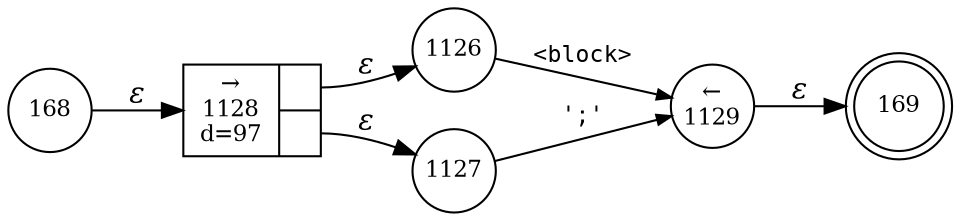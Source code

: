 digraph ATN {
rankdir=LR;
s169[fontsize=11, label="169", shape=doublecircle, fixedsize=true, width=.6];
s1126[fontsize=11,label="1126", shape=circle, fixedsize=true, width=.55, peripheries=1];
s1127[fontsize=11,label="1127", shape=circle, fixedsize=true, width=.55, peripheries=1];
s168[fontsize=11,label="168", shape=circle, fixedsize=true, width=.55, peripheries=1];
s1128[fontsize=11,label="{&rarr;\n1128\nd=97|{<p0>|<p1>}}", shape=record, fixedsize=false, peripheries=1];
s1129[fontsize=11,label="&larr;\n1129", shape=circle, fixedsize=true, width=.55, peripheries=1];
s168 -> s1128 [fontname="Times-Italic", label="&epsilon;"];
s1128:p0 -> s1126 [fontname="Times-Italic", label="&epsilon;"];
s1128:p1 -> s1127 [fontname="Times-Italic", label="&epsilon;"];
s1126 -> s1129 [fontsize=11, fontname="Courier", arrowsize=.7, label = "<block>", arrowhead = normal];
s1127 -> s1129 [fontsize=11, fontname="Courier", arrowsize=.7, label = "';'", arrowhead = normal];
s1129 -> s169 [fontname="Times-Italic", label="&epsilon;"];
}